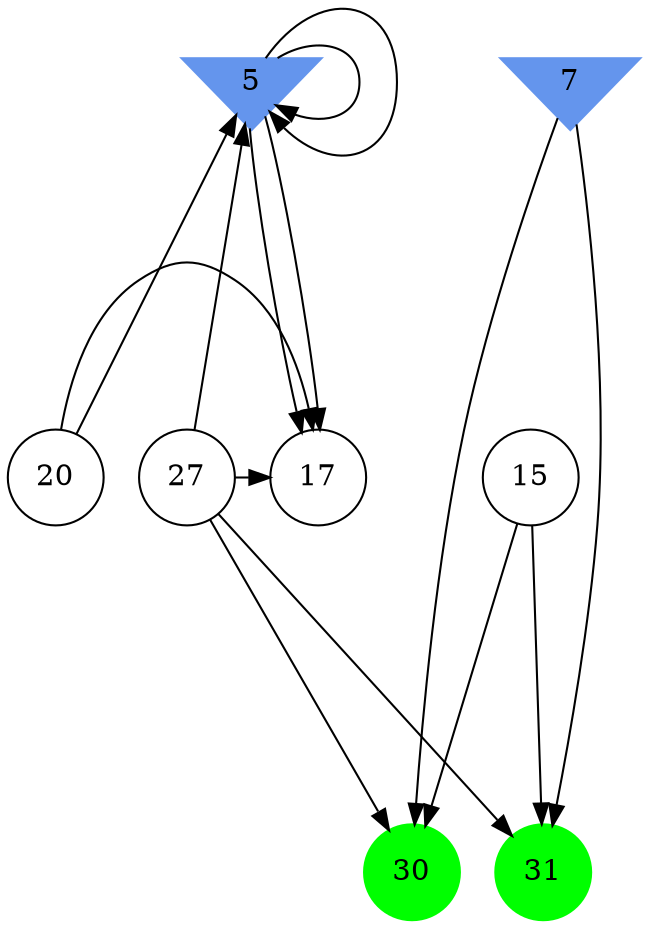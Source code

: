 digraph brain {
	ranksep=2.0;
	5 [shape=invtriangle,style=filled,color=cornflowerblue];
	7 [shape=invtriangle,style=filled,color=cornflowerblue];
	15 [shape=circle,color=black];
	17 [shape=circle,color=black];
	20 [shape=circle,color=black];
	27 [shape=circle,color=black];
	30 [shape=circle,style=filled,color=green];
	31 [shape=circle,style=filled,color=green];
	5	->	17;
	5	->	5;
	20	->	17;
	20	->	5;
	5	->	17;
	5	->	5;
	27	->	17;
	27	->	5;
	7	->	31;
	7	->	30;
	27	->	31;
	27	->	30;
	15	->	31;
	15	->	30;
	{ rank=same; 5; 7; }
	{ rank=same; 15; 17; 20; 27; }
	{ rank=same; 30; 31; }
}
